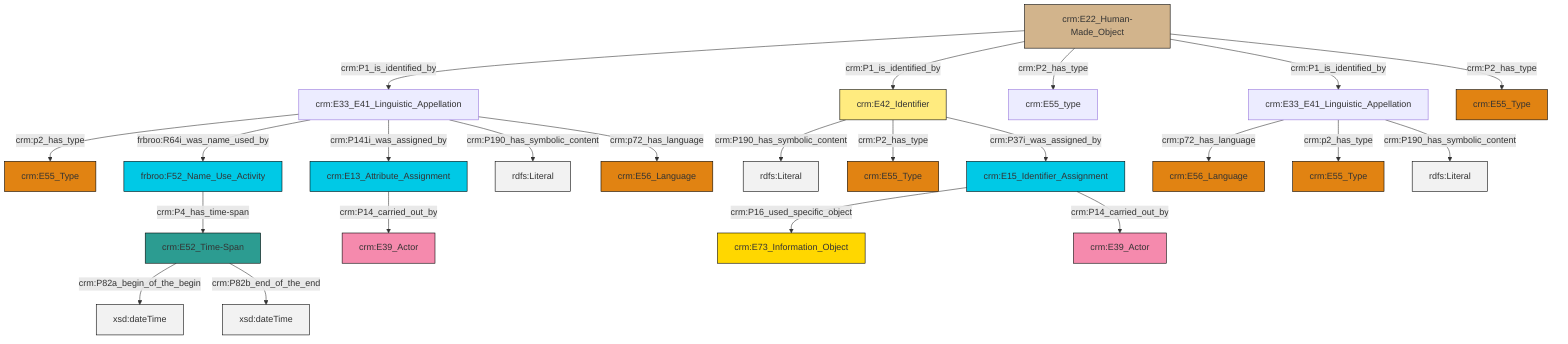 graph TD
classDef Literal fill:#f2f2f2,stroke:#000000;
classDef CRM_Entity fill:#FFFFFF,stroke:#000000;
classDef Temporal_Entity fill:#00C9E6, stroke:#000000;
classDef Type fill:#E18312, stroke:#000000;
classDef Time-Span fill:#2C9C91, stroke:#000000;
classDef Appellation fill:#FFEB7F, stroke:#000000;
classDef Place fill:#008836, stroke:#000000;
classDef Persistent_Item fill:#B266B2, stroke:#000000;
classDef Conceptual_Object fill:#FFD700, stroke:#000000;
classDef Physical_Thing fill:#D2B48C, stroke:#000000;
classDef Actor fill:#f58aad, stroke:#000000;
classDef PC_Classes fill:#4ce600, stroke:#000000;
classDef Multi fill:#cccccc,stroke:#000000;

2["crm:E22_Human-Made_Object"]:::Physical_Thing -->|crm:P1_is_identified_by| 3["crm:E33_E41_Linguistic_Appellation"]:::Default
4["crm:E52_Time-Span"]:::Time-Span -->|crm:P82a_begin_of_the_begin| 5[xsd:dateTime]:::Literal
10["crm:E13_Attribute_Assignment"]:::Temporal_Entity -->|crm:P14_carried_out_by| 11["crm:E39_Actor"]:::Actor
12["crm:E42_Identifier"]:::Appellation -->|crm:P190_has_symbolic_content| 13[rdfs:Literal]:::Literal
16["crm:E33_E41_Linguistic_Appellation"]:::Default -->|crm:p72_has_language| 17["crm:E56_Language"]:::Type
12["crm:E42_Identifier"]:::Appellation -->|crm:P2_has_type| 18["crm:E55_Type"]:::Type
16["crm:E33_E41_Linguistic_Appellation"]:::Default -->|crm:p2_has_type| 6["crm:E55_Type"]:::Type
3["crm:E33_E41_Linguistic_Appellation"]:::Default -->|crm:p2_has_type| 19["crm:E55_Type"]:::Type
3["crm:E33_E41_Linguistic_Appellation"]:::Default -->|frbroo:R64i_was_name_used_by| 8["frbroo:F52_Name_Use_Activity"]:::Temporal_Entity
12["crm:E42_Identifier"]:::Appellation -->|crm:P37i_was_assigned_by| 21["crm:E15_Identifier_Assignment"]:::Temporal_Entity
2["crm:E22_Human-Made_Object"]:::Physical_Thing -->|crm:P1_is_identified_by| 12["crm:E42_Identifier"]:::Appellation
2["crm:E22_Human-Made_Object"]:::Physical_Thing -->|crm:P2_has_type| 24["crm:E55_type"]:::Default
3["crm:E33_E41_Linguistic_Appellation"]:::Default -->|crm:P141i_was_assigned_by| 10["crm:E13_Attribute_Assignment"]:::Temporal_Entity
2["crm:E22_Human-Made_Object"]:::Physical_Thing -->|crm:P1_is_identified_by| 16["crm:E33_E41_Linguistic_Appellation"]:::Default
3["crm:E33_E41_Linguistic_Appellation"]:::Default -->|crm:P190_has_symbolic_content| 29[rdfs:Literal]:::Literal
8["frbroo:F52_Name_Use_Activity"]:::Temporal_Entity -->|crm:P4_has_time-span| 4["crm:E52_Time-Span"]:::Time-Span
2["crm:E22_Human-Made_Object"]:::Physical_Thing -->|crm:P2_has_type| 35["crm:E55_Type"]:::Type
21["crm:E15_Identifier_Assignment"]:::Temporal_Entity -->|crm:P16_used_specific_object| 32["crm:E73_Information_Object"]:::Conceptual_Object
21["crm:E15_Identifier_Assignment"]:::Temporal_Entity -->|crm:P14_carried_out_by| 0["crm:E39_Actor"]:::Actor
16["crm:E33_E41_Linguistic_Appellation"]:::Default -->|crm:P190_has_symbolic_content| 37[rdfs:Literal]:::Literal
3["crm:E33_E41_Linguistic_Appellation"]:::Default -->|crm:p72_has_language| 38["crm:E56_Language"]:::Type
4["crm:E52_Time-Span"]:::Time-Span -->|crm:P82b_end_of_the_end| 41[xsd:dateTime]:::Literal